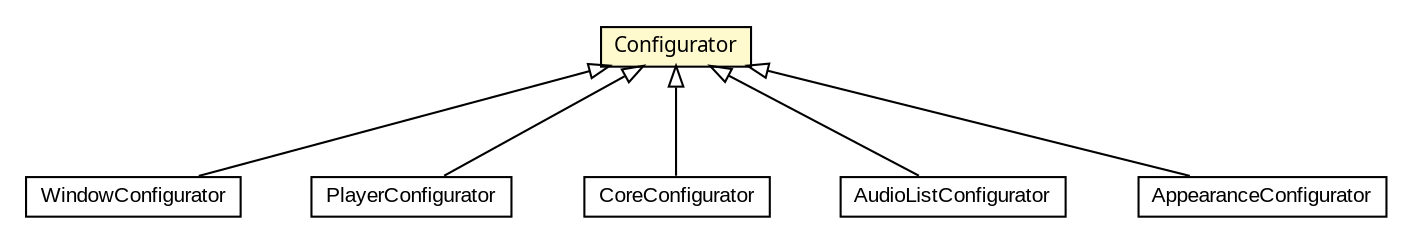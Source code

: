 #!/usr/local/bin/dot
#
# Class diagram 
# Generated by UMLGraph version 5.1 (http://www.umlgraph.org/)
#

digraph G {
	edge [fontname="arial",fontsize=10,labelfontname="arial",labelfontsize=10];
	node [fontname="arial",fontsize=10,shape=plaintext];
	nodesep=0.25;
	ranksep=0.5;
	// org.olympe.musicplayer.bean.configurator.WindowConfigurator
	c549 [label=<<table title="org.olympe.musicplayer.bean.configurator.WindowConfigurator" border="0" cellborder="1" cellspacing="0" cellpadding="2" port="p" href="./WindowConfigurator.html">
		<tr><td><table border="0" cellspacing="0" cellpadding="1">
<tr><td align="center" balign="center"> WindowConfigurator </td></tr>
		</table></td></tr>
		</table>>, fontname="arial", fontcolor="black", fontsize=10.0];
	// org.olympe.musicplayer.bean.configurator.PlayerConfigurator
	c550 [label=<<table title="org.olympe.musicplayer.bean.configurator.PlayerConfigurator" border="0" cellborder="1" cellspacing="0" cellpadding="2" port="p" href="./PlayerConfigurator.html">
		<tr><td><table border="0" cellspacing="0" cellpadding="1">
<tr><td align="center" balign="center"> PlayerConfigurator </td></tr>
		</table></td></tr>
		</table>>, fontname="arial", fontcolor="black", fontsize=10.0];
	// org.olympe.musicplayer.bean.configurator.CoreConfigurator
	c551 [label=<<table title="org.olympe.musicplayer.bean.configurator.CoreConfigurator" border="0" cellborder="1" cellspacing="0" cellpadding="2" port="p" href="./CoreConfigurator.html">
		<tr><td><table border="0" cellspacing="0" cellpadding="1">
<tr><td align="center" balign="center"> CoreConfigurator </td></tr>
		</table></td></tr>
		</table>>, fontname="arial", fontcolor="black", fontsize=10.0];
	// org.olympe.musicplayer.bean.configurator.Configurator
	c553 [label=<<table title="org.olympe.musicplayer.bean.configurator.Configurator" border="0" cellborder="1" cellspacing="0" cellpadding="2" port="p" bgcolor="lemonChiffon" href="./Configurator.html">
		<tr><td><table border="0" cellspacing="0" cellpadding="1">
<tr><td align="center" balign="center"><font face="ariali"> Configurator </font></td></tr>
		</table></td></tr>
		</table>>, fontname="arial", fontcolor="black", fontsize=10.0];
	// org.olympe.musicplayer.bean.configurator.AudioListConfigurator
	c554 [label=<<table title="org.olympe.musicplayer.bean.configurator.AudioListConfigurator" border="0" cellborder="1" cellspacing="0" cellpadding="2" port="p" href="./AudioListConfigurator.html">
		<tr><td><table border="0" cellspacing="0" cellpadding="1">
<tr><td align="center" balign="center"> AudioListConfigurator </td></tr>
		</table></td></tr>
		</table>>, fontname="arial", fontcolor="black", fontsize=10.0];
	// org.olympe.musicplayer.bean.configurator.AppearanceConfigurator
	c556 [label=<<table title="org.olympe.musicplayer.bean.configurator.AppearanceConfigurator" border="0" cellborder="1" cellspacing="0" cellpadding="2" port="p" href="./AppearanceConfigurator.html">
		<tr><td><table border="0" cellspacing="0" cellpadding="1">
<tr><td align="center" balign="center"> AppearanceConfigurator </td></tr>
		</table></td></tr>
		</table>>, fontname="arial", fontcolor="black", fontsize=10.0];
	//org.olympe.musicplayer.bean.configurator.WindowConfigurator extends org.olympe.musicplayer.bean.configurator.Configurator
	c553:p -> c549:p [dir=back,arrowtail=empty];
	//org.olympe.musicplayer.bean.configurator.PlayerConfigurator extends org.olympe.musicplayer.bean.configurator.Configurator
	c553:p -> c550:p [dir=back,arrowtail=empty];
	//org.olympe.musicplayer.bean.configurator.CoreConfigurator extends org.olympe.musicplayer.bean.configurator.Configurator
	c553:p -> c551:p [dir=back,arrowtail=empty];
	//org.olympe.musicplayer.bean.configurator.AudioListConfigurator extends org.olympe.musicplayer.bean.configurator.Configurator
	c553:p -> c554:p [dir=back,arrowtail=empty];
	//org.olympe.musicplayer.bean.configurator.AppearanceConfigurator extends org.olympe.musicplayer.bean.configurator.Configurator
	c553:p -> c556:p [dir=back,arrowtail=empty];
}

